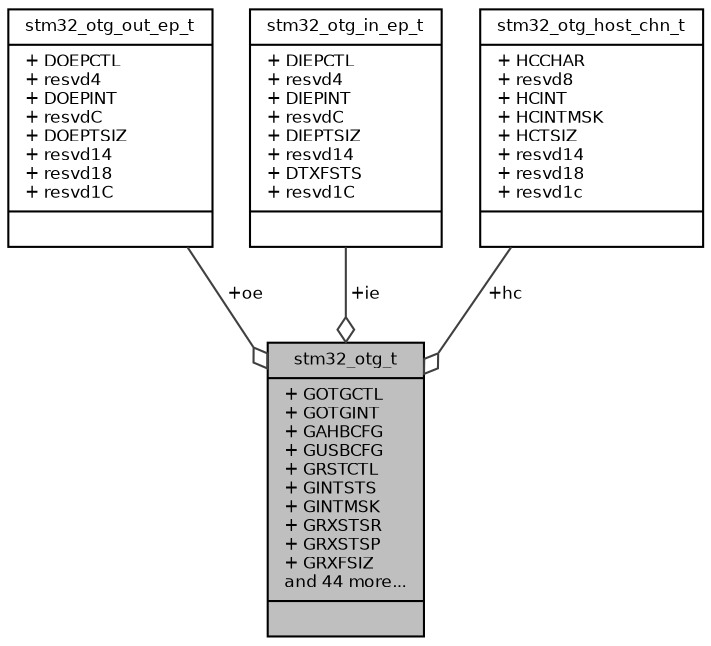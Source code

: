 digraph "stm32_otg_t"
{
  bgcolor="transparent";
  edge [fontname="Helvetica",fontsize="8",labelfontname="Helvetica",labelfontsize="8"];
  node [fontname="Helvetica",fontsize="8",shape=record];
  Node1 [label="{stm32_otg_t\n|+ GOTGCTL\l+ GOTGINT\l+ GAHBCFG\l+ GUSBCFG\l+ GRSTCTL\l+ GINTSTS\l+ GINTMSK\l+ GRXSTSR\l+ GRXSTSP\l+ GRXFSIZ\land 44 more...\l|}",height=0.2,width=0.4,color="black", fillcolor="grey75", style="filled", fontcolor="black"];
  Node2 -> Node1 [color="grey25",fontsize="8",style="solid",label=" +oe" ,arrowhead="odiamond",fontname="Helvetica"];
  Node2 [label="{stm32_otg_out_ep_t\n|+ DOEPCTL\l+ resvd4\l+ DOEPINT\l+ resvdC\l+ DOEPTSIZ\l+ resvd14\l+ resvd18\l+ resvd1C\l|}",height=0.2,width=0.4,color="black",URL="$structstm32__otg__out__ep__t.html",tooltip="Device output endpoint registers group. "];
  Node3 -> Node1 [color="grey25",fontsize="8",style="solid",label=" +ie" ,arrowhead="odiamond",fontname="Helvetica"];
  Node3 [label="{stm32_otg_in_ep_t\n|+ DIEPCTL\l+ resvd4\l+ DIEPINT\l+ resvdC\l+ DIEPTSIZ\l+ resvd14\l+ DTXFSTS\l+ resvd1C\l|}",height=0.2,width=0.4,color="black",URL="$structstm32__otg__in__ep__t.html",tooltip="Device input endpoint registers group. "];
  Node4 -> Node1 [color="grey25",fontsize="8",style="solid",label=" +hc" ,arrowhead="odiamond",fontname="Helvetica"];
  Node4 [label="{stm32_otg_host_chn_t\n|+ HCCHAR\l+ resvd8\l+ HCINT\l+ HCINTMSK\l+ HCTSIZ\l+ resvd14\l+ resvd18\l+ resvd1c\l|}",height=0.2,width=0.4,color="black",URL="$structstm32__otg__host__chn__t.html",tooltip="Host channel registers group. "];
}
